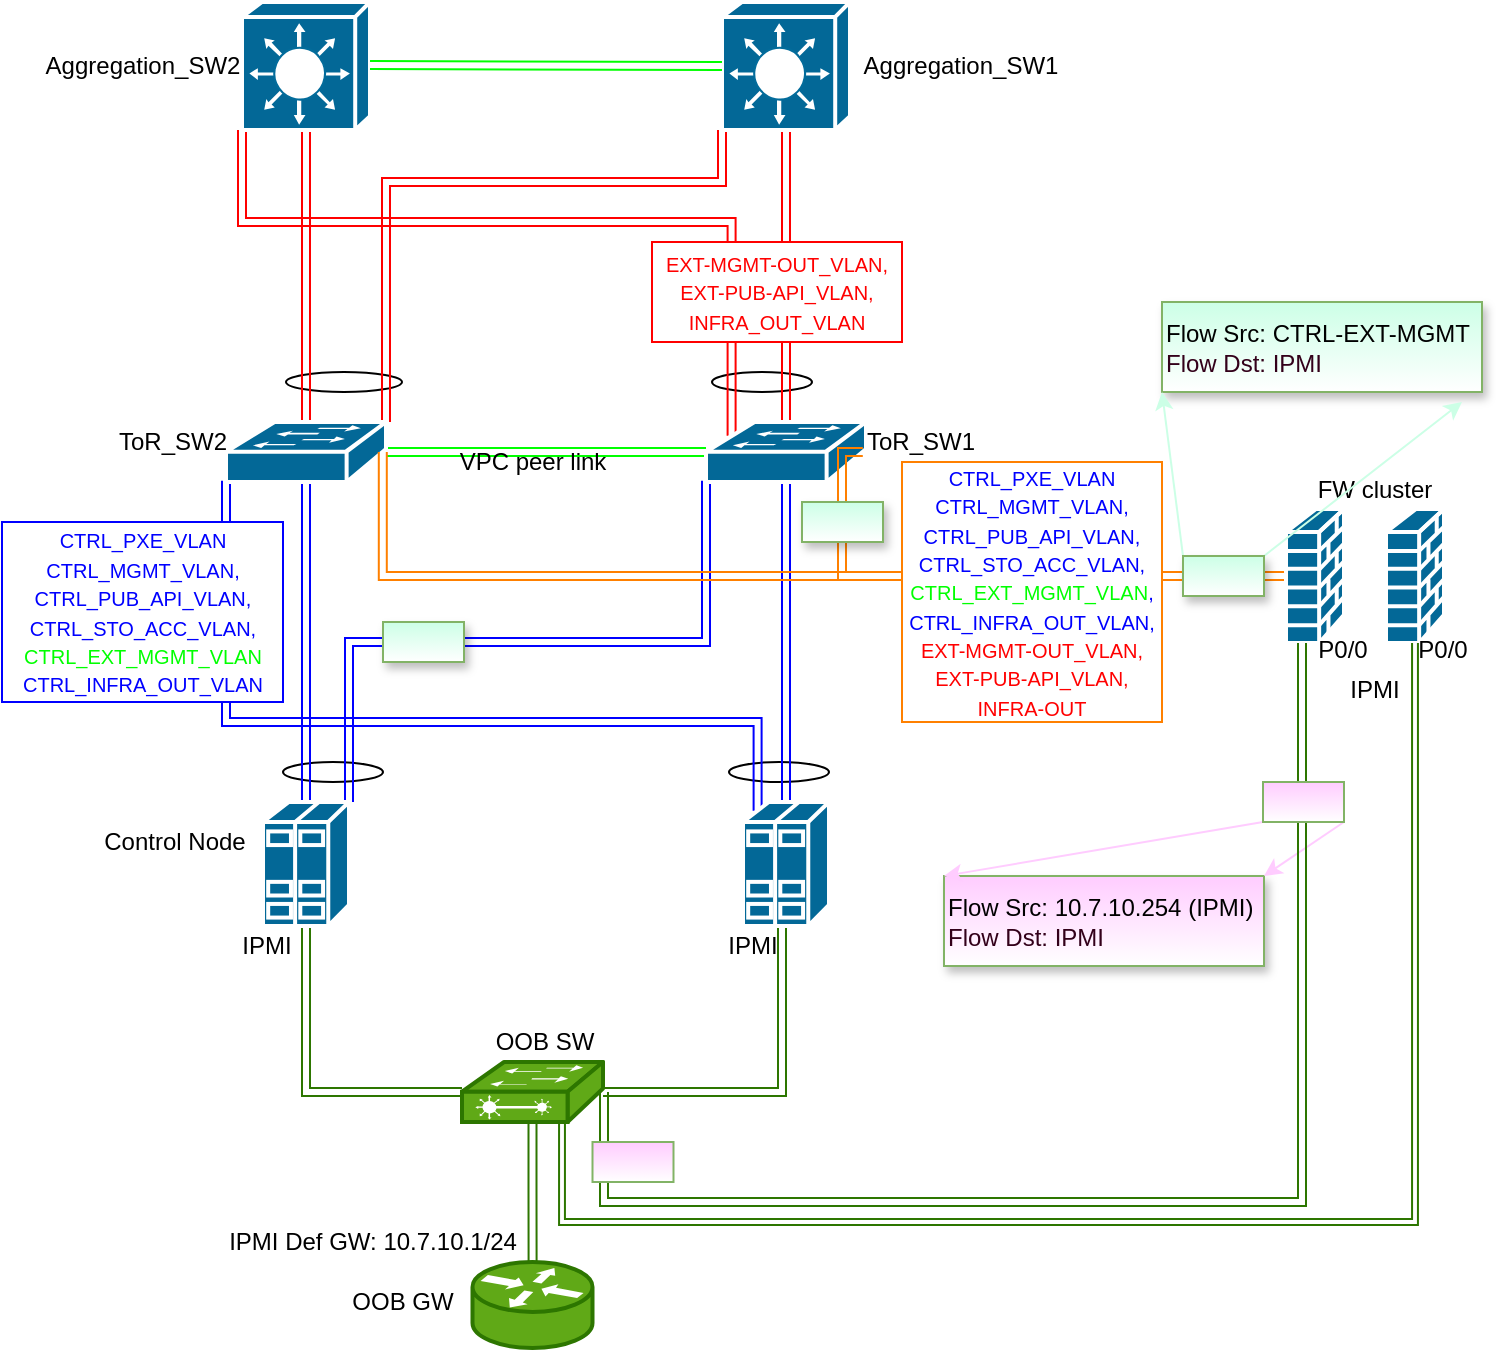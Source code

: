 <mxfile version="13.11.0" type="github">
  <diagram id="g6geSxZ84_QCmobeVvu-" name="Page-1">
    <mxGraphModel dx="1376" dy="537" grid="1" gridSize="10" guides="1" tooltips="1" connect="1" arrows="1" fold="1" page="1" pageScale="1" pageWidth="850" pageHeight="1100" math="0" shadow="0">
      <root>
        <mxCell id="0" />
        <mxCell id="1" parent="0" />
        <mxCell id="pum5V0ORtpH82n9Mm8ph-2" value="" style="ellipse;whiteSpace=wrap;html=1;" vertex="1" parent="1">
          <mxGeometry x="192" y="415" width="58" height="10" as="geometry" />
        </mxCell>
        <mxCell id="pum5V0ORtpH82n9Mm8ph-1" value="" style="ellipse;whiteSpace=wrap;html=1;" vertex="1" parent="1">
          <mxGeometry x="405" y="415" width="50" height="10" as="geometry" />
        </mxCell>
        <mxCell id="A_qzC4zatcRYxj4Vi45R-1" value="" style="ellipse;whiteSpace=wrap;html=1;" parent="1" vertex="1">
          <mxGeometry x="190.5" y="610" width="50" height="10" as="geometry" />
        </mxCell>
        <mxCell id="A_qzC4zatcRYxj4Vi45R-2" value="" style="ellipse;whiteSpace=wrap;html=1;" parent="1" vertex="1">
          <mxGeometry x="413.5" y="610" width="50" height="10" as="geometry" />
        </mxCell>
        <mxCell id="A_qzC4zatcRYxj4Vi45R-3" style="edgeStyle=orthogonalEdgeStyle;rounded=0;orthogonalLoop=1;jettySize=auto;html=1;entryX=0.5;entryY=0.98;entryDx=0;entryDy=0;entryPerimeter=0;shape=link;strokeColor=#0000FF;" parent="1" source="A_qzC4zatcRYxj4Vi45R-6" target="A_qzC4zatcRYxj4Vi45R-14" edge="1">
          <mxGeometry relative="1" as="geometry" />
        </mxCell>
        <mxCell id="A_qzC4zatcRYxj4Vi45R-4" style="edgeStyle=orthogonalEdgeStyle;rounded=0;orthogonalLoop=1;jettySize=auto;html=1;exitX=1;exitY=0;exitDx=0;exitDy=0;exitPerimeter=0;entryX=0;entryY=0.98;entryDx=0;entryDy=0;entryPerimeter=0;shape=link;strokeColor=#0000FF;" parent="1" source="A_qzC4zatcRYxj4Vi45R-6" target="A_qzC4zatcRYxj4Vi45R-17" edge="1">
          <mxGeometry relative="1" as="geometry" />
        </mxCell>
        <mxCell id="A_qzC4zatcRYxj4Vi45R-5" style="edgeStyle=orthogonalEdgeStyle;rounded=0;orthogonalLoop=1;jettySize=auto;html=1;exitX=0.5;exitY=1;exitDx=0;exitDy=0;exitPerimeter=0;entryX=0;entryY=0.5;entryDx=0;entryDy=0;entryPerimeter=0;fillColor=#60a917;strokeColor=#2D7600;shape=link;" parent="1" source="A_qzC4zatcRYxj4Vi45R-6" target="A_qzC4zatcRYxj4Vi45R-36" edge="1">
          <mxGeometry relative="1" as="geometry" />
        </mxCell>
        <mxCell id="A_qzC4zatcRYxj4Vi45R-6" value="" style="shape=mxgraph.cisco.servers.standard_host;html=1;pointerEvents=1;dashed=0;fillColor=#036897;strokeColor=#ffffff;strokeWidth=2;verticalLabelPosition=bottom;verticalAlign=top;align=center;outlineConnect=0;" parent="1" vertex="1">
          <mxGeometry x="180.5" y="630" width="43" height="62" as="geometry" />
        </mxCell>
        <mxCell id="A_qzC4zatcRYxj4Vi45R-7" style="edgeStyle=orthogonalEdgeStyle;rounded=0;orthogonalLoop=1;jettySize=auto;html=1;exitX=0.17;exitY=0.07;exitDx=0;exitDy=0;exitPerimeter=0;entryX=0;entryY=0.98;entryDx=0;entryDy=0;entryPerimeter=0;shape=link;strokeColor=#0000FF;" parent="1" source="A_qzC4zatcRYxj4Vi45R-10" target="A_qzC4zatcRYxj4Vi45R-14" edge="1">
          <mxGeometry relative="1" as="geometry">
            <Array as="points">
              <mxPoint x="428" y="590" />
              <mxPoint x="162" y="590" />
            </Array>
          </mxGeometry>
        </mxCell>
        <mxCell id="A_qzC4zatcRYxj4Vi45R-8" style="edgeStyle=orthogonalEdgeStyle;shape=link;rounded=0;orthogonalLoop=1;jettySize=auto;html=1;exitX=0.5;exitY=0;exitDx=0;exitDy=0;exitPerimeter=0;entryX=0.5;entryY=0.98;entryDx=0;entryDy=0;entryPerimeter=0;strokeColor=#0000FF;" parent="1" source="A_qzC4zatcRYxj4Vi45R-10" target="A_qzC4zatcRYxj4Vi45R-17" edge="1">
          <mxGeometry relative="1" as="geometry" />
        </mxCell>
        <mxCell id="A_qzC4zatcRYxj4Vi45R-9" style="edgeStyle=orthogonalEdgeStyle;rounded=0;orthogonalLoop=1;jettySize=auto;html=1;entryX=1;entryY=0.5;entryDx=0;entryDy=0;entryPerimeter=0;fillColor=#60a917;strokeColor=#2D7600;shape=link;" parent="1" source="A_qzC4zatcRYxj4Vi45R-10" target="A_qzC4zatcRYxj4Vi45R-36" edge="1">
          <mxGeometry relative="1" as="geometry">
            <Array as="points">
              <mxPoint x="440" y="775" />
            </Array>
          </mxGeometry>
        </mxCell>
        <mxCell id="A_qzC4zatcRYxj4Vi45R-10" value="" style="shape=mxgraph.cisco.servers.standard_host;html=1;pointerEvents=1;dashed=0;fillColor=#036897;strokeColor=#ffffff;strokeWidth=2;verticalLabelPosition=bottom;verticalAlign=top;align=center;outlineConnect=0;" parent="1" vertex="1">
          <mxGeometry x="420.5" y="630" width="43" height="62" as="geometry" />
        </mxCell>
        <mxCell id="A_qzC4zatcRYxj4Vi45R-11" style="edgeStyle=orthogonalEdgeStyle;shape=link;rounded=0;orthogonalLoop=1;jettySize=auto;html=1;entryX=0.5;entryY=1;entryDx=0;entryDy=0;entryPerimeter=0;strokeColor=#FF0000;" parent="1" source="A_qzC4zatcRYxj4Vi45R-14" target="A_qzC4zatcRYxj4Vi45R-22" edge="1">
          <mxGeometry relative="1" as="geometry" />
        </mxCell>
        <mxCell id="A_qzC4zatcRYxj4Vi45R-12" style="edgeStyle=orthogonalEdgeStyle;shape=link;rounded=0;orthogonalLoop=1;jettySize=auto;html=1;exitX=1;exitY=0;exitDx=0;exitDy=0;exitPerimeter=0;entryX=0;entryY=1;entryDx=0;entryDy=0;entryPerimeter=0;strokeColor=#FF0000;" parent="1" source="A_qzC4zatcRYxj4Vi45R-14" target="A_qzC4zatcRYxj4Vi45R-23" edge="1">
          <mxGeometry relative="1" as="geometry">
            <Array as="points">
              <mxPoint x="242" y="320" />
              <mxPoint x="410" y="320" />
            </Array>
          </mxGeometry>
        </mxCell>
        <mxCell id="A_qzC4zatcRYxj4Vi45R-13" style="edgeStyle=orthogonalEdgeStyle;shape=link;rounded=0;orthogonalLoop=1;jettySize=auto;html=1;strokeColor=#00FF00;" parent="1" source="A_qzC4zatcRYxj4Vi45R-14" target="A_qzC4zatcRYxj4Vi45R-17" edge="1">
          <mxGeometry relative="1" as="geometry" />
        </mxCell>
        <mxCell id="A_qzC4zatcRYxj4Vi45R-14" value="" style="shape=mxgraph.cisco.switches.workgroup_switch;html=1;pointerEvents=1;dashed=0;fillColor=#036897;strokeColor=#ffffff;strokeWidth=2;verticalLabelPosition=bottom;verticalAlign=top;align=center;outlineConnect=0;" parent="1" vertex="1">
          <mxGeometry x="162" y="440" width="80" height="30" as="geometry" />
        </mxCell>
        <mxCell id="A_qzC4zatcRYxj4Vi45R-15" style="edgeStyle=orthogonalEdgeStyle;shape=link;rounded=0;orthogonalLoop=1;jettySize=auto;html=1;strokeColor=#FF0000;" parent="1" source="A_qzC4zatcRYxj4Vi45R-17" target="A_qzC4zatcRYxj4Vi45R-23" edge="1">
          <mxGeometry relative="1" as="geometry" />
        </mxCell>
        <mxCell id="A_qzC4zatcRYxj4Vi45R-16" style="edgeStyle=orthogonalEdgeStyle;shape=link;rounded=0;orthogonalLoop=1;jettySize=auto;html=1;exitX=0.16;exitY=0.23;exitDx=0;exitDy=0;exitPerimeter=0;entryX=0;entryY=1;entryDx=0;entryDy=0;entryPerimeter=0;strokeColor=#FF0000;" parent="1" source="A_qzC4zatcRYxj4Vi45R-17" target="A_qzC4zatcRYxj4Vi45R-22" edge="1">
          <mxGeometry relative="1" as="geometry">
            <Array as="points">
              <mxPoint x="415" y="340" />
              <mxPoint x="170" y="340" />
            </Array>
          </mxGeometry>
        </mxCell>
        <mxCell id="A_qzC4zatcRYxj4Vi45R-17" value="" style="shape=mxgraph.cisco.switches.workgroup_switch;html=1;pointerEvents=1;dashed=0;fillColor=#036897;strokeColor=#ffffff;strokeWidth=2;verticalLabelPosition=bottom;verticalAlign=top;align=center;outlineConnect=0;" parent="1" vertex="1">
          <mxGeometry x="402" y="440" width="80" height="30" as="geometry" />
        </mxCell>
        <mxCell id="A_qzC4zatcRYxj4Vi45R-18" style="edgeStyle=orthogonalEdgeStyle;rounded=0;orthogonalLoop=1;jettySize=auto;html=1;entryX=0.98;entryY=0.5;entryDx=0;entryDy=0;entryPerimeter=0;strokeColor=#FF8000;shape=link;" parent="1" source="A_qzC4zatcRYxj4Vi45R-20" target="A_qzC4zatcRYxj4Vi45R-17" edge="1">
          <mxGeometry relative="1" as="geometry">
            <Array as="points">
              <mxPoint x="470" y="517" />
              <mxPoint x="470" y="455" />
            </Array>
          </mxGeometry>
        </mxCell>
        <mxCell id="A_qzC4zatcRYxj4Vi45R-19" style="edgeStyle=orthogonalEdgeStyle;rounded=0;orthogonalLoop=1;jettySize=auto;html=1;entryX=0.98;entryY=0.5;entryDx=0;entryDy=0;entryPerimeter=0;strokeColor=#FF8000;shape=link;" parent="1" source="A_qzC4zatcRYxj4Vi45R-20" target="A_qzC4zatcRYxj4Vi45R-14" edge="1">
          <mxGeometry relative="1" as="geometry" />
        </mxCell>
        <mxCell id="A_qzC4zatcRYxj4Vi45R-20" value="" style="shape=mxgraph.cisco.security.firewall;html=1;pointerEvents=1;dashed=0;fillColor=#036897;strokeColor=#ffffff;strokeWidth=2;verticalLabelPosition=bottom;verticalAlign=top;align=center;outlineConnect=0;" parent="1" vertex="1">
          <mxGeometry x="692" y="483.5" width="29" height="67" as="geometry" />
        </mxCell>
        <mxCell id="A_qzC4zatcRYxj4Vi45R-21" value="" style="shape=mxgraph.cisco.security.firewall;html=1;pointerEvents=1;dashed=0;fillColor=#036897;strokeColor=#ffffff;strokeWidth=2;verticalLabelPosition=bottom;verticalAlign=top;align=center;outlineConnect=0;" parent="1" vertex="1">
          <mxGeometry x="742" y="483.5" width="29" height="67" as="geometry" />
        </mxCell>
        <mxCell id="A_qzC4zatcRYxj4Vi45R-22" value="" style="shape=mxgraph.cisco.switches.layer_3_switch;html=1;pointerEvents=1;dashed=0;fillColor=#036897;strokeColor=#ffffff;strokeWidth=2;verticalLabelPosition=bottom;verticalAlign=top;align=center;outlineConnect=0;" parent="1" vertex="1">
          <mxGeometry x="170" y="230" width="64" height="64" as="geometry" />
        </mxCell>
        <mxCell id="A_qzC4zatcRYxj4Vi45R-23" value="" style="shape=mxgraph.cisco.switches.layer_3_switch;html=1;pointerEvents=1;dashed=0;fillColor=#036897;strokeColor=#ffffff;strokeWidth=2;verticalLabelPosition=bottom;verticalAlign=top;align=center;outlineConnect=0;" parent="1" vertex="1">
          <mxGeometry x="410" y="230" width="64" height="64" as="geometry" />
        </mxCell>
        <mxCell id="A_qzC4zatcRYxj4Vi45R-24" value="ToR_SW2" style="text;html=1;align=center;verticalAlign=middle;resizable=0;points=[];autosize=1;" parent="1" vertex="1">
          <mxGeometry x="100" y="440" width="70" height="20" as="geometry" />
        </mxCell>
        <mxCell id="A_qzC4zatcRYxj4Vi45R-25" value="ToR_SW1" style="text;html=1;align=center;verticalAlign=middle;resizable=0;points=[];autosize=1;" parent="1" vertex="1">
          <mxGeometry x="474" y="440" width="70" height="20" as="geometry" />
        </mxCell>
        <mxCell id="A_qzC4zatcRYxj4Vi45R-26" value="Aggregation_SW2" style="text;html=1;align=center;verticalAlign=middle;resizable=0;points=[];autosize=1;" parent="1" vertex="1">
          <mxGeometry x="65.25" y="252" width="110" height="20" as="geometry" />
        </mxCell>
        <mxCell id="A_qzC4zatcRYxj4Vi45R-27" value="Aggregation_SW1" style="text;html=1;align=center;verticalAlign=middle;resizable=0;points=[];autosize=1;" parent="1" vertex="1">
          <mxGeometry x="474" y="252" width="110" height="20" as="geometry" />
        </mxCell>
        <mxCell id="A_qzC4zatcRYxj4Vi45R-28" value="Control Node" style="text;html=1;align=center;verticalAlign=middle;resizable=0;points=[];autosize=1;" parent="1" vertex="1">
          <mxGeometry x="90.5" y="640" width="90" height="20" as="geometry" />
        </mxCell>
        <mxCell id="A_qzC4zatcRYxj4Vi45R-29" value="FW cluster" style="text;html=1;align=center;verticalAlign=middle;resizable=0;points=[];autosize=1;" parent="1" vertex="1">
          <mxGeometry x="701" y="463.5" width="70" height="20" as="geometry" />
        </mxCell>
        <mxCell id="A_qzC4zatcRYxj4Vi45R-30" value="VPC peer link" style="text;html=1;align=center;verticalAlign=middle;resizable=0;points=[];autosize=1;" parent="1" vertex="1">
          <mxGeometry x="270" y="450" width="90" height="20" as="geometry" />
        </mxCell>
        <mxCell id="A_qzC4zatcRYxj4Vi45R-31" style="edgeStyle=orthogonalEdgeStyle;shape=link;rounded=0;orthogonalLoop=1;jettySize=auto;html=1;entryX=0;entryY=0.5;entryDx=0;entryDy=0;entryPerimeter=0;strokeColor=#00FF00;" parent="1" target="A_qzC4zatcRYxj4Vi45R-23" edge="1">
          <mxGeometry relative="1" as="geometry">
            <mxPoint x="234" y="261.5" as="sourcePoint" />
            <mxPoint x="394" y="261.5" as="targetPoint" />
          </mxGeometry>
        </mxCell>
        <mxCell id="A_qzC4zatcRYxj4Vi45R-32" value="&lt;span style=&quot;font-family: &amp;#34;calibri&amp;#34; , sans-serif ; text-transform: uppercase&quot;&gt;&lt;font style=&quot;font-size: 10px&quot; color=&quot;#0000ff&quot;&gt;CTRL_PXE_VLAN&lt;br&gt;ctrl_mgmt_vlan, ctrl_pub_api_vlan,&lt;br&gt;ctrl_sto_acc_vlan, &lt;/font&gt;&lt;font style=&quot;font-size: 10px&quot;&gt;&lt;font style=&quot;background-color: rgb(255 , 255 , 255)&quot; color=&quot;#00ff00&quot;&gt;CTRL_ext_mgmt_vlan&lt;/font&gt;&lt;br&gt;&lt;font color=&quot;#0000ff&quot;&gt;CTRL_INFRA_OUT_VLAN&lt;/font&gt;&lt;br&gt;&lt;/font&gt;&lt;/span&gt;" style="whiteSpace=wrap;html=1;strokeColor=#0000FF;" parent="1" vertex="1">
          <mxGeometry x="50" y="490" width="140.5" height="90" as="geometry" />
        </mxCell>
        <mxCell id="A_qzC4zatcRYxj4Vi45R-33" value="&lt;font style=&quot;font-size: 10px&quot;&gt;&lt;font style=&quot;font-size: 10px&quot;&gt;&lt;font face=&quot;calibri, sans-serif&quot; style=&quot;color: rgb(0 , 0 , 255) ; font-size: 10px&quot;&gt;&lt;span style=&quot;text-transform: uppercase&quot;&gt;CTRL_PXE_VLAN&lt;br&gt;ctrl_mgmt_vlan, ctrl_pub_api_vlan,&lt;/span&gt;&lt;/font&gt;&lt;br&gt;&lt;font face=&quot;calibri, sans-serif&quot; style=&quot;font-size: 10px&quot;&gt;&lt;span style=&quot;text-transform: uppercase&quot;&gt;&lt;font color=&quot;#0000ff&quot;&gt;ctrl_sto_acc_vlan, &lt;/font&gt;&lt;font color=&quot;#00ff00&quot;&gt;CTRL_ext_mgmt_vlan&lt;/font&gt;&lt;font color=&quot;#0000ff&quot;&gt;,&lt;/font&gt;&lt;br&gt;&lt;font color=&quot;#0000ff&quot;&gt;CTRL_INFRA_OUT_VLAN,&lt;/font&gt;&lt;/span&gt;&lt;/font&gt;&lt;br&gt;&lt;font face=&quot;calibri, sans-serif&quot; style=&quot;font-size: 10px&quot; color=&quot;#ff0000&quot;&gt;&lt;span style=&quot;text-transform: uppercase&quot;&gt;EXT-MGMT-OUT_VLAN,&lt;br&gt;EXT-PUB-API_VLAN, &lt;br&gt;INFRA-OUT&lt;/span&gt;&lt;/font&gt;&lt;/font&gt;&lt;/font&gt;&lt;font style=&quot;font-size: 10px&quot; color=&quot;#0000ff&quot;&gt;&lt;br&gt;&lt;/font&gt;" style="whiteSpace=wrap;html=1;strokeColor=#FF8000;" parent="1" vertex="1">
          <mxGeometry x="500" y="460" width="130" height="130" as="geometry" />
        </mxCell>
        <mxCell id="A_qzC4zatcRYxj4Vi45R-34" value="&lt;span style=&quot;color: rgb(255 , 0 , 0) ; font-family: &amp;#34;calibri&amp;#34; , sans-serif ; font-size: 10px ; text-transform: uppercase&quot;&gt;EXT-MGMT-OUT_VLAN,&lt;/span&gt;&lt;br style=&quot;color: rgb(255 , 0 , 0) ; font-family: &amp;#34;calibri&amp;#34; , sans-serif ; font-size: 10px ; text-transform: uppercase&quot;&gt;&lt;span style=&quot;color: rgb(255 , 0 , 0) ; font-family: &amp;#34;calibri&amp;#34; , sans-serif ; font-size: 10px ; text-transform: uppercase&quot;&gt;EXT-PUB-API_VLAN, INFRA_OUT_VLAN&lt;/span&gt;&lt;font style=&quot;font-size: 10px&quot; color=&quot;#0000ff&quot;&gt;&lt;br&gt;&lt;/font&gt;" style="whiteSpace=wrap;html=1;strokeColor=#FF0000;" parent="1" vertex="1">
          <mxGeometry x="375" y="350" width="125" height="50" as="geometry" />
        </mxCell>
        <mxCell id="A_qzC4zatcRYxj4Vi45R-35" style="edgeStyle=orthogonalEdgeStyle;rounded=0;orthogonalLoop=1;jettySize=auto;html=1;fillColor=#60a917;strokeColor=#2D7600;shape=link;" parent="1" source="A_qzC4zatcRYxj4Vi45R-36" target="A_qzC4zatcRYxj4Vi45R-37" edge="1">
          <mxGeometry relative="1" as="geometry" />
        </mxCell>
        <mxCell id="A_qzC4zatcRYxj4Vi45R-36" value="" style="shape=mxgraph.cisco.switches.layer_2_remote_switch;html=1;pointerEvents=1;dashed=0;fillColor=#60a917;strokeColor=#2D7600;strokeWidth=2;verticalLabelPosition=bottom;verticalAlign=top;align=center;outlineConnect=0;fontColor=#ffffff;" parent="1" vertex="1">
          <mxGeometry x="280" y="760" width="70.5" height="30" as="geometry" />
        </mxCell>
        <mxCell id="A_qzC4zatcRYxj4Vi45R-37" value="" style="shape=mxgraph.cisco.routers.router;html=1;pointerEvents=1;dashed=0;fillColor=#60a917;strokeColor=#2D7600;strokeWidth=2;verticalLabelPosition=bottom;verticalAlign=top;align=center;outlineConnect=0;fontColor=#ffffff;" parent="1" vertex="1">
          <mxGeometry x="285.25" y="860" width="60" height="43" as="geometry" />
        </mxCell>
        <mxCell id="A_qzC4zatcRYxj4Vi45R-38" value="OOB SW" style="text;html=1;align=center;verticalAlign=middle;resizable=0;points=[];autosize=1;" parent="1" vertex="1">
          <mxGeometry x="290.5" y="740" width="60" height="20" as="geometry" />
        </mxCell>
        <mxCell id="A_qzC4zatcRYxj4Vi45R-39" value="IPMI" style="text;html=1;align=center;verticalAlign=middle;resizable=0;points=[];autosize=1;" parent="1" vertex="1">
          <mxGeometry x="162" y="692" width="40" height="20" as="geometry" />
        </mxCell>
        <mxCell id="A_qzC4zatcRYxj4Vi45R-40" value="IPMI" style="text;html=1;align=center;verticalAlign=middle;resizable=0;points=[];autosize=1;" parent="1" vertex="1">
          <mxGeometry x="405" y="692" width="40" height="20" as="geometry" />
        </mxCell>
        <mxCell id="A_qzC4zatcRYxj4Vi45R-41" value="IPMI" style="text;html=1;align=center;verticalAlign=middle;resizable=0;points=[];autosize=1;" parent="1" vertex="1">
          <mxGeometry x="716" y="563.5" width="40" height="20" as="geometry" />
        </mxCell>
        <mxCell id="A_qzC4zatcRYxj4Vi45R-42" value="&lt;span style=&quot;color: rgba(0 , 0 , 0 , 0) ; font-family: monospace ; font-size: 0px&quot;&gt;%3CmxGraphModel%3E%3Croot%3E%3CmxCell%20id%3D%220%22%2F%3E%3CmxCell%20id%3D%221%22%20parent%3D%220%22%2F%3E%3CmxCell%20id%3D%222%22%20value%3D%2210.7.10.3%2F24%22%20style%3D%22text%3Bhtml%3D1%3Balign%3Dcenter%3BverticalAlign%3Dmiddle%3Bresizable%3D0%3Bpoints%3D%5B%5D%3Bautosize%3D1%3B%22%20vertex%3D%221%22%20parent%3D%221%22%3E%3CmxGeometry%20x%3D%22199.5%22%20y%3D%22540%22%20width%3D%2280%22%20height%3D%2220%22%20as%3D%22geometry%22%2F%3E%3C%2FmxCell%3E%3C%2Froot%3E%3C%2FmxGraphModel%3E&lt;/span&gt;" style="text;html=1;align=center;verticalAlign=middle;resizable=0;points=[];autosize=1;" parent="1" vertex="1">
          <mxGeometry x="330" y="850" width="20" height="20" as="geometry" />
        </mxCell>
        <mxCell id="A_qzC4zatcRYxj4Vi45R-43" value="IPMI Def GW: 10.7.10.1/24" style="text;html=1;align=center;verticalAlign=middle;resizable=0;points=[];autosize=1;" parent="1" vertex="1">
          <mxGeometry x="155" y="840" width="160" height="20" as="geometry" />
        </mxCell>
        <mxCell id="A_qzC4zatcRYxj4Vi45R-44" value="OOB GW" style="text;html=1;align=center;verticalAlign=middle;resizable=0;points=[];autosize=1;" parent="1" vertex="1">
          <mxGeometry x="215.25" y="870" width="70" height="20" as="geometry" />
        </mxCell>
        <mxCell id="A_qzC4zatcRYxj4Vi45R-45" value="P0/0" style="text;html=1;align=center;verticalAlign=middle;resizable=0;points=[];autosize=1;" parent="1" vertex="1">
          <mxGeometry x="750" y="543.5" width="40" height="20" as="geometry" />
        </mxCell>
        <mxCell id="A_qzC4zatcRYxj4Vi45R-46" value="P0/0" style="text;html=1;align=center;verticalAlign=middle;resizable=0;points=[];autosize=1;" parent="1" vertex="1">
          <mxGeometry x="700" y="543.5" width="40" height="20" as="geometry" />
        </mxCell>
        <mxCell id="A_qzC4zatcRYxj4Vi45R-47" style="edgeStyle=orthogonalEdgeStyle;rounded=0;orthogonalLoop=1;jettySize=auto;html=1;fillColor=#60a917;strokeColor=#2D7600;shape=link;exitX=0.5;exitY=1;exitDx=0;exitDy=0;exitPerimeter=0;width=2.941;" parent="1" source="A_qzC4zatcRYxj4Vi45R-21" target="A_qzC4zatcRYxj4Vi45R-36" edge="1">
          <mxGeometry relative="1" as="geometry">
            <Array as="points">
              <mxPoint x="757" y="840" />
              <mxPoint x="330" y="840" />
            </Array>
            <mxPoint x="736.5" y="557" as="sourcePoint" />
            <mxPoint x="350.5" y="790" as="targetPoint" />
          </mxGeometry>
        </mxCell>
        <mxCell id="A_qzC4zatcRYxj4Vi45R-48" value="" style="whiteSpace=wrap;html=1;strokeColor=#82b366;gradientColor=#ffffff;fillColor=#CCFFE6;shadow=1;" parent="1" vertex="1">
          <mxGeometry x="240.5" y="540" width="40.5" height="20" as="geometry" />
        </mxCell>
        <mxCell id="A_qzC4zatcRYxj4Vi45R-49" value="" style="whiteSpace=wrap;html=1;strokeColor=#82b366;gradientColor=#ffffff;fillColor=#CCFFE6;shadow=1;" parent="1" vertex="1">
          <mxGeometry x="450" y="480" width="40.5" height="20" as="geometry" />
        </mxCell>
        <mxCell id="A_qzC4zatcRYxj4Vi45R-50" value="&lt;span&gt;Flow&amp;nbsp;&lt;/span&gt;&lt;span&gt;Src: CTRL-EXT-MGMT&lt;br&gt;&lt;/span&gt;&lt;span style=&quot;color: rgb(51 , 0 , 26)&quot;&gt;Flow Dst: IPMI&lt;/span&gt;" style="whiteSpace=wrap;html=1;strokeColor=#82b366;gradientColor=#ffffff;fillColor=#CCFFE6;shadow=1;align=left;" parent="1" vertex="1">
          <mxGeometry x="630" y="380" width="160" height="45" as="geometry" />
        </mxCell>
        <mxCell id="A_qzC4zatcRYxj4Vi45R-51" style="edgeStyle=none;orthogonalLoop=1;jettySize=auto;html=1;exitX=0;exitY=0;exitDx=0;exitDy=0;entryX=0;entryY=1;entryDx=0;entryDy=0;strokeColor=#CCFFE6;" parent="1" source="A_qzC4zatcRYxj4Vi45R-53" target="A_qzC4zatcRYxj4Vi45R-50" edge="1">
          <mxGeometry relative="1" as="geometry" />
        </mxCell>
        <mxCell id="A_qzC4zatcRYxj4Vi45R-52" style="edgeStyle=none;orthogonalLoop=1;jettySize=auto;html=1;exitX=1;exitY=0;exitDx=0;exitDy=0;strokeColor=#CCFFE6;" parent="1" source="A_qzC4zatcRYxj4Vi45R-53" edge="1">
          <mxGeometry relative="1" as="geometry">
            <mxPoint x="780" y="430" as="targetPoint" />
          </mxGeometry>
        </mxCell>
        <mxCell id="A_qzC4zatcRYxj4Vi45R-53" value="" style="whiteSpace=wrap;html=1;strokeColor=#82b366;gradientColor=#ffffff;fillColor=#CCFFE6;shadow=1;" parent="1" vertex="1">
          <mxGeometry x="640.5" y="507" width="40.5" height="20" as="geometry" />
        </mxCell>
        <mxCell id="A_qzC4zatcRYxj4Vi45R-54" value="&lt;span&gt;Flow&amp;nbsp;&lt;/span&gt;&lt;span&gt;Src: 10.7.10.254 (IPMI)&lt;br&gt;&lt;/span&gt;&lt;span style=&quot;color: rgb(51 , 0 , 26)&quot;&gt;Flow Dst: IPMI&lt;/span&gt;" style="whiteSpace=wrap;html=1;strokeColor=#82b366;gradientColor=#ffffff;shadow=1;align=left;fillColor=#FFCCFF;" parent="1" vertex="1">
          <mxGeometry x="521" y="667" width="160" height="45" as="geometry" />
        </mxCell>
        <mxCell id="A_qzC4zatcRYxj4Vi45R-55" style="edgeStyle=none;orthogonalLoop=1;jettySize=auto;html=1;exitX=0;exitY=1;exitDx=0;exitDy=0;entryX=0;entryY=0;entryDx=0;entryDy=0;strokeColor=#FFCCFF;" parent="1" source="A_qzC4zatcRYxj4Vi45R-58" target="A_qzC4zatcRYxj4Vi45R-54" edge="1">
          <mxGeometry relative="1" as="geometry" />
        </mxCell>
        <mxCell id="A_qzC4zatcRYxj4Vi45R-56" style="edgeStyle=none;orthogonalLoop=1;jettySize=auto;html=1;exitX=1;exitY=1;exitDx=0;exitDy=0;entryX=1;entryY=0;entryDx=0;entryDy=0;strokeColor=#FFCCFF;" parent="1" source="A_qzC4zatcRYxj4Vi45R-58" target="A_qzC4zatcRYxj4Vi45R-54" edge="1">
          <mxGeometry relative="1" as="geometry" />
        </mxCell>
        <mxCell id="A_qzC4zatcRYxj4Vi45R-57" style="edgeStyle=orthogonalEdgeStyle;rounded=0;orthogonalLoop=1;jettySize=auto;html=1;fillColor=#60a917;strokeColor=#2D7600;shape=link;" parent="1" source="A_qzC4zatcRYxj4Vi45R-20" target="A_qzC4zatcRYxj4Vi45R-36" edge="1">
          <mxGeometry relative="1" as="geometry">
            <Array as="points">
              <mxPoint x="700" y="830" />
              <mxPoint x="351" y="830" />
              <mxPoint x="351" y="775" />
            </Array>
            <mxPoint x="686.5" y="557" as="sourcePoint" />
            <mxPoint x="351" y="820" as="targetPoint" />
          </mxGeometry>
        </mxCell>
        <mxCell id="A_qzC4zatcRYxj4Vi45R-58" value="" style="whiteSpace=wrap;html=1;strokeColor=#82b366;gradientColor=#ffffff;fillColor=#FFCCFF;" parent="1" vertex="1">
          <mxGeometry x="680.5" y="620" width="40.5" height="20" as="geometry" />
        </mxCell>
        <mxCell id="A_qzC4zatcRYxj4Vi45R-59" value="" style="whiteSpace=wrap;html=1;strokeColor=#82b366;gradientColor=#ffffff;fillColor=#FFCCFF;" parent="1" vertex="1">
          <mxGeometry x="345.25" y="800" width="40.5" height="20" as="geometry" />
        </mxCell>
      </root>
    </mxGraphModel>
  </diagram>
</mxfile>
